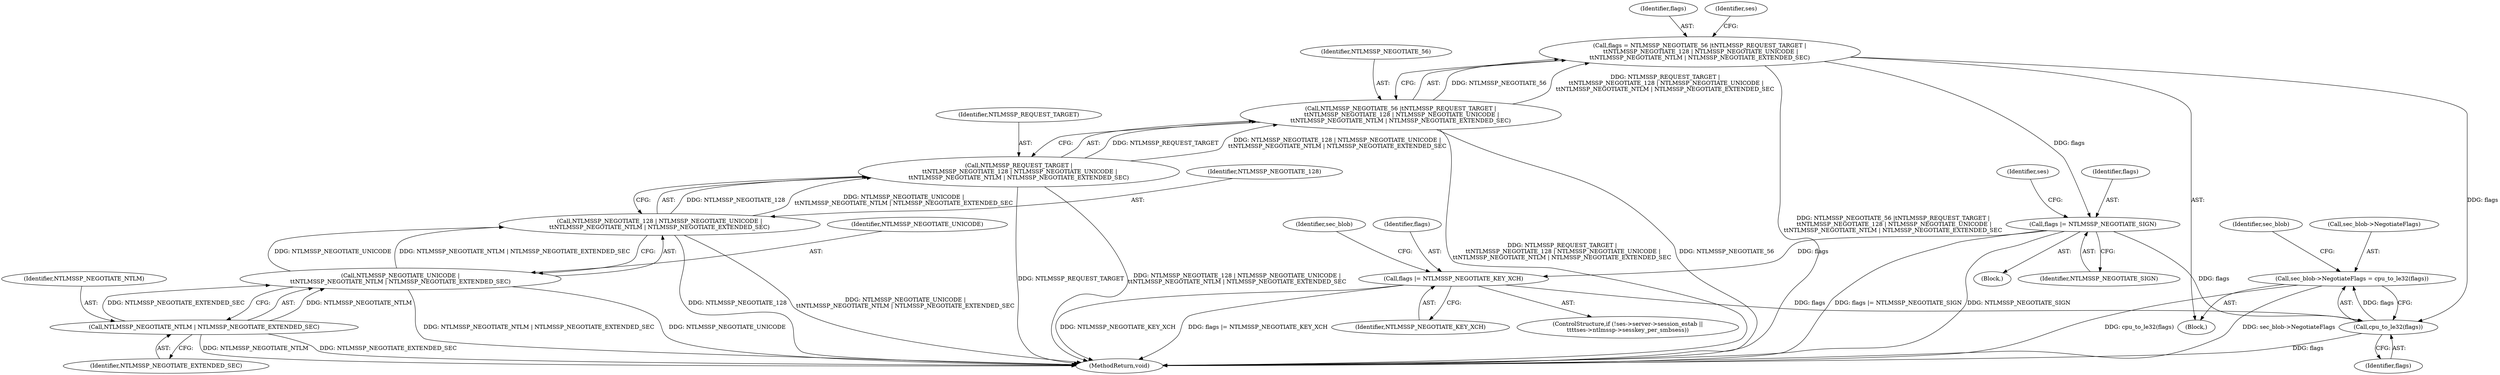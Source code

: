 digraph "0_linux_cabfb3680f78981d26c078a26e5c748531257ebb_0@pointer" {
"1000168" [label="(Call,sec_blob->NegotiateFlags = cpu_to_le32(flags))"];
"1000172" [label="(Call,cpu_to_le32(flags))"];
"1000129" [label="(Call,flags = NTLMSSP_NEGOTIATE_56 |\tNTLMSSP_REQUEST_TARGET |\n \t\tNTLMSSP_NEGOTIATE_128 | NTLMSSP_NEGOTIATE_UNICODE |\n\t\tNTLMSSP_NEGOTIATE_NTLM | NTLMSSP_NEGOTIATE_EXTENDED_SEC)"];
"1000131" [label="(Call,NTLMSSP_NEGOTIATE_56 |\tNTLMSSP_REQUEST_TARGET |\n \t\tNTLMSSP_NEGOTIATE_128 | NTLMSSP_NEGOTIATE_UNICODE |\n\t\tNTLMSSP_NEGOTIATE_NTLM | NTLMSSP_NEGOTIATE_EXTENDED_SEC)"];
"1000133" [label="(Call,NTLMSSP_REQUEST_TARGET |\n \t\tNTLMSSP_NEGOTIATE_128 | NTLMSSP_NEGOTIATE_UNICODE |\n\t\tNTLMSSP_NEGOTIATE_NTLM | NTLMSSP_NEGOTIATE_EXTENDED_SEC)"];
"1000135" [label="(Call,NTLMSSP_NEGOTIATE_128 | NTLMSSP_NEGOTIATE_UNICODE |\n\t\tNTLMSSP_NEGOTIATE_NTLM | NTLMSSP_NEGOTIATE_EXTENDED_SEC)"];
"1000137" [label="(Call,NTLMSSP_NEGOTIATE_UNICODE |\n\t\tNTLMSSP_NEGOTIATE_NTLM | NTLMSSP_NEGOTIATE_EXTENDED_SEC)"];
"1000139" [label="(Call,NTLMSSP_NEGOTIATE_NTLM | NTLMSSP_NEGOTIATE_EXTENDED_SEC)"];
"1000165" [label="(Call,flags |= NTLMSSP_NEGOTIATE_KEY_XCH)"];
"1000149" [label="(Call,flags |= NTLMSSP_NEGOTIATE_SIGN)"];
"1000139" [label="(Call,NTLMSSP_NEGOTIATE_NTLM | NTLMSSP_NEGOTIATE_EXTENDED_SEC)"];
"1000166" [label="(Identifier,flags)"];
"1000151" [label="(Identifier,NTLMSSP_NEGOTIATE_SIGN)"];
"1000177" [label="(Identifier,sec_blob)"];
"1000137" [label="(Call,NTLMSSP_NEGOTIATE_UNICODE |\n\t\tNTLMSSP_NEGOTIATE_NTLM | NTLMSSP_NEGOTIATE_EXTENDED_SEC)"];
"1000130" [label="(Identifier,flags)"];
"1000167" [label="(Identifier,NTLMSSP_NEGOTIATE_KEY_XCH)"];
"1000157" [label="(Identifier,ses)"];
"1000141" [label="(Identifier,NTLMSSP_NEGOTIATE_EXTENDED_SEC)"];
"1000140" [label="(Identifier,NTLMSSP_NEGOTIATE_NTLM)"];
"1000165" [label="(Call,flags |= NTLMSSP_NEGOTIATE_KEY_XCH)"];
"1000136" [label="(Identifier,NTLMSSP_NEGOTIATE_128)"];
"1000138" [label="(Identifier,NTLMSSP_NEGOTIATE_UNICODE)"];
"1000135" [label="(Call,NTLMSSP_NEGOTIATE_128 | NTLMSSP_NEGOTIATE_UNICODE |\n\t\tNTLMSSP_NEGOTIATE_NTLM | NTLMSSP_NEGOTIATE_EXTENDED_SEC)"];
"1000216" [label="(MethodReturn,void)"];
"1000169" [label="(Call,sec_blob->NegotiateFlags)"];
"1000148" [label="(Block,)"];
"1000129" [label="(Call,flags = NTLMSSP_NEGOTIATE_56 |\tNTLMSSP_REQUEST_TARGET |\n \t\tNTLMSSP_NEGOTIATE_128 | NTLMSSP_NEGOTIATE_UNICODE |\n\t\tNTLMSSP_NEGOTIATE_NTLM | NTLMSSP_NEGOTIATE_EXTENDED_SEC)"];
"1000133" [label="(Call,NTLMSSP_REQUEST_TARGET |\n \t\tNTLMSSP_NEGOTIATE_128 | NTLMSSP_NEGOTIATE_UNICODE |\n\t\tNTLMSSP_NEGOTIATE_NTLM | NTLMSSP_NEGOTIATE_EXTENDED_SEC)"];
"1000131" [label="(Call,NTLMSSP_NEGOTIATE_56 |\tNTLMSSP_REQUEST_TARGET |\n \t\tNTLMSSP_NEGOTIATE_128 | NTLMSSP_NEGOTIATE_UNICODE |\n\t\tNTLMSSP_NEGOTIATE_NTLM | NTLMSSP_NEGOTIATE_EXTENDED_SEC)"];
"1000168" [label="(Call,sec_blob->NegotiateFlags = cpu_to_le32(flags))"];
"1000149" [label="(Call,flags |= NTLMSSP_NEGOTIATE_SIGN)"];
"1000134" [label="(Identifier,NTLMSSP_REQUEST_TARGET)"];
"1000132" [label="(Identifier,NTLMSSP_NEGOTIATE_56)"];
"1000152" [label="(ControlStructure,if (!ses->server->session_estab ||\n\t\t\t\tses->ntlmssp->sesskey_per_smbsess))"];
"1000170" [label="(Identifier,sec_blob)"];
"1000173" [label="(Identifier,flags)"];
"1000145" [label="(Identifier,ses)"];
"1000105" [label="(Block,)"];
"1000150" [label="(Identifier,flags)"];
"1000172" [label="(Call,cpu_to_le32(flags))"];
"1000168" -> "1000105"  [label="AST: "];
"1000168" -> "1000172"  [label="CFG: "];
"1000169" -> "1000168"  [label="AST: "];
"1000172" -> "1000168"  [label="AST: "];
"1000177" -> "1000168"  [label="CFG: "];
"1000168" -> "1000216"  [label="DDG: cpu_to_le32(flags)"];
"1000168" -> "1000216"  [label="DDG: sec_blob->NegotiateFlags"];
"1000172" -> "1000168"  [label="DDG: flags"];
"1000172" -> "1000173"  [label="CFG: "];
"1000173" -> "1000172"  [label="AST: "];
"1000172" -> "1000216"  [label="DDG: flags"];
"1000129" -> "1000172"  [label="DDG: flags"];
"1000165" -> "1000172"  [label="DDG: flags"];
"1000149" -> "1000172"  [label="DDG: flags"];
"1000129" -> "1000105"  [label="AST: "];
"1000129" -> "1000131"  [label="CFG: "];
"1000130" -> "1000129"  [label="AST: "];
"1000131" -> "1000129"  [label="AST: "];
"1000145" -> "1000129"  [label="CFG: "];
"1000129" -> "1000216"  [label="DDG: NTLMSSP_NEGOTIATE_56 |\tNTLMSSP_REQUEST_TARGET |\n \t\tNTLMSSP_NEGOTIATE_128 | NTLMSSP_NEGOTIATE_UNICODE |\n\t\tNTLMSSP_NEGOTIATE_NTLM | NTLMSSP_NEGOTIATE_EXTENDED_SEC"];
"1000131" -> "1000129"  [label="DDG: NTLMSSP_NEGOTIATE_56"];
"1000131" -> "1000129"  [label="DDG: NTLMSSP_REQUEST_TARGET |\n \t\tNTLMSSP_NEGOTIATE_128 | NTLMSSP_NEGOTIATE_UNICODE |\n\t\tNTLMSSP_NEGOTIATE_NTLM | NTLMSSP_NEGOTIATE_EXTENDED_SEC"];
"1000129" -> "1000149"  [label="DDG: flags"];
"1000131" -> "1000133"  [label="CFG: "];
"1000132" -> "1000131"  [label="AST: "];
"1000133" -> "1000131"  [label="AST: "];
"1000131" -> "1000216"  [label="DDG: NTLMSSP_REQUEST_TARGET |\n \t\tNTLMSSP_NEGOTIATE_128 | NTLMSSP_NEGOTIATE_UNICODE |\n\t\tNTLMSSP_NEGOTIATE_NTLM | NTLMSSP_NEGOTIATE_EXTENDED_SEC"];
"1000131" -> "1000216"  [label="DDG: NTLMSSP_NEGOTIATE_56"];
"1000133" -> "1000131"  [label="DDG: NTLMSSP_REQUEST_TARGET"];
"1000133" -> "1000131"  [label="DDG: NTLMSSP_NEGOTIATE_128 | NTLMSSP_NEGOTIATE_UNICODE |\n\t\tNTLMSSP_NEGOTIATE_NTLM | NTLMSSP_NEGOTIATE_EXTENDED_SEC"];
"1000133" -> "1000135"  [label="CFG: "];
"1000134" -> "1000133"  [label="AST: "];
"1000135" -> "1000133"  [label="AST: "];
"1000133" -> "1000216"  [label="DDG: NTLMSSP_REQUEST_TARGET"];
"1000133" -> "1000216"  [label="DDG: NTLMSSP_NEGOTIATE_128 | NTLMSSP_NEGOTIATE_UNICODE |\n\t\tNTLMSSP_NEGOTIATE_NTLM | NTLMSSP_NEGOTIATE_EXTENDED_SEC"];
"1000135" -> "1000133"  [label="DDG: NTLMSSP_NEGOTIATE_128"];
"1000135" -> "1000133"  [label="DDG: NTLMSSP_NEGOTIATE_UNICODE |\n\t\tNTLMSSP_NEGOTIATE_NTLM | NTLMSSP_NEGOTIATE_EXTENDED_SEC"];
"1000135" -> "1000137"  [label="CFG: "];
"1000136" -> "1000135"  [label="AST: "];
"1000137" -> "1000135"  [label="AST: "];
"1000135" -> "1000216"  [label="DDG: NTLMSSP_NEGOTIATE_128"];
"1000135" -> "1000216"  [label="DDG: NTLMSSP_NEGOTIATE_UNICODE |\n\t\tNTLMSSP_NEGOTIATE_NTLM | NTLMSSP_NEGOTIATE_EXTENDED_SEC"];
"1000137" -> "1000135"  [label="DDG: NTLMSSP_NEGOTIATE_UNICODE"];
"1000137" -> "1000135"  [label="DDG: NTLMSSP_NEGOTIATE_NTLM | NTLMSSP_NEGOTIATE_EXTENDED_SEC"];
"1000137" -> "1000139"  [label="CFG: "];
"1000138" -> "1000137"  [label="AST: "];
"1000139" -> "1000137"  [label="AST: "];
"1000137" -> "1000216"  [label="DDG: NTLMSSP_NEGOTIATE_NTLM | NTLMSSP_NEGOTIATE_EXTENDED_SEC"];
"1000137" -> "1000216"  [label="DDG: NTLMSSP_NEGOTIATE_UNICODE"];
"1000139" -> "1000137"  [label="DDG: NTLMSSP_NEGOTIATE_NTLM"];
"1000139" -> "1000137"  [label="DDG: NTLMSSP_NEGOTIATE_EXTENDED_SEC"];
"1000139" -> "1000141"  [label="CFG: "];
"1000140" -> "1000139"  [label="AST: "];
"1000141" -> "1000139"  [label="AST: "];
"1000139" -> "1000216"  [label="DDG: NTLMSSP_NEGOTIATE_EXTENDED_SEC"];
"1000139" -> "1000216"  [label="DDG: NTLMSSP_NEGOTIATE_NTLM"];
"1000165" -> "1000152"  [label="AST: "];
"1000165" -> "1000167"  [label="CFG: "];
"1000166" -> "1000165"  [label="AST: "];
"1000167" -> "1000165"  [label="AST: "];
"1000170" -> "1000165"  [label="CFG: "];
"1000165" -> "1000216"  [label="DDG: NTLMSSP_NEGOTIATE_KEY_XCH"];
"1000165" -> "1000216"  [label="DDG: flags |= NTLMSSP_NEGOTIATE_KEY_XCH"];
"1000149" -> "1000165"  [label="DDG: flags"];
"1000149" -> "1000148"  [label="AST: "];
"1000149" -> "1000151"  [label="CFG: "];
"1000150" -> "1000149"  [label="AST: "];
"1000151" -> "1000149"  [label="AST: "];
"1000157" -> "1000149"  [label="CFG: "];
"1000149" -> "1000216"  [label="DDG: flags |= NTLMSSP_NEGOTIATE_SIGN"];
"1000149" -> "1000216"  [label="DDG: NTLMSSP_NEGOTIATE_SIGN"];
}
